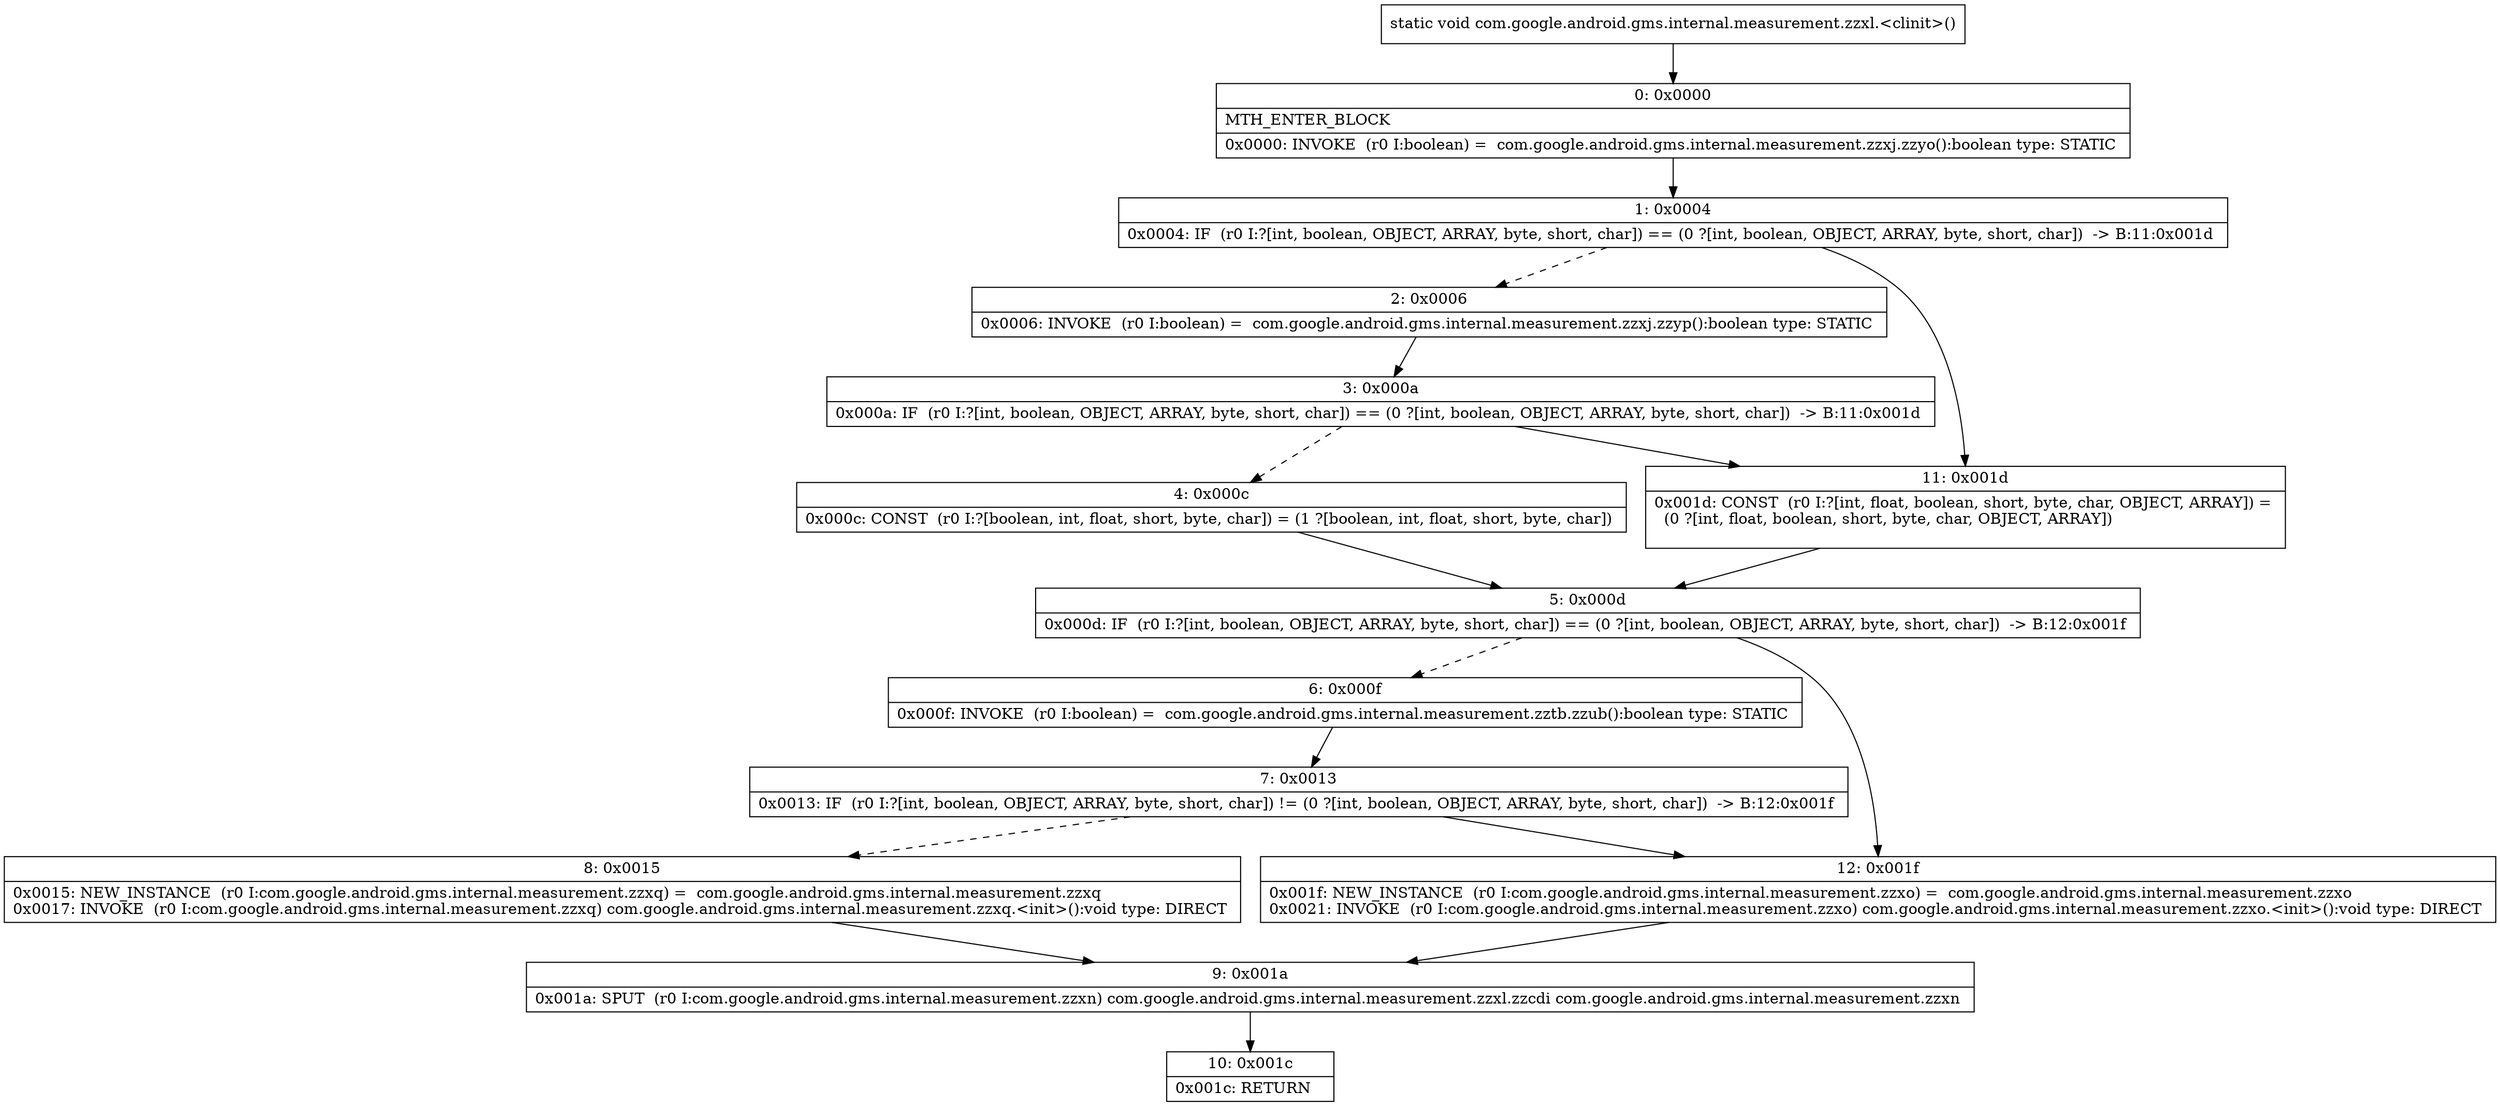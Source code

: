 digraph "CFG forcom.google.android.gms.internal.measurement.zzxl.\<clinit\>()V" {
Node_0 [shape=record,label="{0\:\ 0x0000|MTH_ENTER_BLOCK\l|0x0000: INVOKE  (r0 I:boolean) =  com.google.android.gms.internal.measurement.zzxj.zzyo():boolean type: STATIC \l}"];
Node_1 [shape=record,label="{1\:\ 0x0004|0x0004: IF  (r0 I:?[int, boolean, OBJECT, ARRAY, byte, short, char]) == (0 ?[int, boolean, OBJECT, ARRAY, byte, short, char])  \-\> B:11:0x001d \l}"];
Node_2 [shape=record,label="{2\:\ 0x0006|0x0006: INVOKE  (r0 I:boolean) =  com.google.android.gms.internal.measurement.zzxj.zzyp():boolean type: STATIC \l}"];
Node_3 [shape=record,label="{3\:\ 0x000a|0x000a: IF  (r0 I:?[int, boolean, OBJECT, ARRAY, byte, short, char]) == (0 ?[int, boolean, OBJECT, ARRAY, byte, short, char])  \-\> B:11:0x001d \l}"];
Node_4 [shape=record,label="{4\:\ 0x000c|0x000c: CONST  (r0 I:?[boolean, int, float, short, byte, char]) = (1 ?[boolean, int, float, short, byte, char]) \l}"];
Node_5 [shape=record,label="{5\:\ 0x000d|0x000d: IF  (r0 I:?[int, boolean, OBJECT, ARRAY, byte, short, char]) == (0 ?[int, boolean, OBJECT, ARRAY, byte, short, char])  \-\> B:12:0x001f \l}"];
Node_6 [shape=record,label="{6\:\ 0x000f|0x000f: INVOKE  (r0 I:boolean) =  com.google.android.gms.internal.measurement.zztb.zzub():boolean type: STATIC \l}"];
Node_7 [shape=record,label="{7\:\ 0x0013|0x0013: IF  (r0 I:?[int, boolean, OBJECT, ARRAY, byte, short, char]) != (0 ?[int, boolean, OBJECT, ARRAY, byte, short, char])  \-\> B:12:0x001f \l}"];
Node_8 [shape=record,label="{8\:\ 0x0015|0x0015: NEW_INSTANCE  (r0 I:com.google.android.gms.internal.measurement.zzxq) =  com.google.android.gms.internal.measurement.zzxq \l0x0017: INVOKE  (r0 I:com.google.android.gms.internal.measurement.zzxq) com.google.android.gms.internal.measurement.zzxq.\<init\>():void type: DIRECT \l}"];
Node_9 [shape=record,label="{9\:\ 0x001a|0x001a: SPUT  (r0 I:com.google.android.gms.internal.measurement.zzxn) com.google.android.gms.internal.measurement.zzxl.zzcdi com.google.android.gms.internal.measurement.zzxn \l}"];
Node_10 [shape=record,label="{10\:\ 0x001c|0x001c: RETURN   \l}"];
Node_11 [shape=record,label="{11\:\ 0x001d|0x001d: CONST  (r0 I:?[int, float, boolean, short, byte, char, OBJECT, ARRAY]) = \l  (0 ?[int, float, boolean, short, byte, char, OBJECT, ARRAY])\l \l}"];
Node_12 [shape=record,label="{12\:\ 0x001f|0x001f: NEW_INSTANCE  (r0 I:com.google.android.gms.internal.measurement.zzxo) =  com.google.android.gms.internal.measurement.zzxo \l0x0021: INVOKE  (r0 I:com.google.android.gms.internal.measurement.zzxo) com.google.android.gms.internal.measurement.zzxo.\<init\>():void type: DIRECT \l}"];
MethodNode[shape=record,label="{static void com.google.android.gms.internal.measurement.zzxl.\<clinit\>() }"];
MethodNode -> Node_0;
Node_0 -> Node_1;
Node_1 -> Node_2[style=dashed];
Node_1 -> Node_11;
Node_2 -> Node_3;
Node_3 -> Node_4[style=dashed];
Node_3 -> Node_11;
Node_4 -> Node_5;
Node_5 -> Node_6[style=dashed];
Node_5 -> Node_12;
Node_6 -> Node_7;
Node_7 -> Node_8[style=dashed];
Node_7 -> Node_12;
Node_8 -> Node_9;
Node_9 -> Node_10;
Node_11 -> Node_5;
Node_12 -> Node_9;
}

